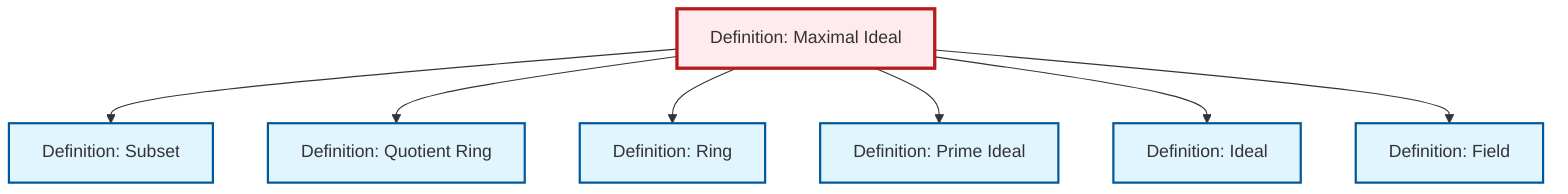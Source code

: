 graph TD
    classDef definition fill:#e1f5fe,stroke:#01579b,stroke-width:2px
    classDef theorem fill:#f3e5f5,stroke:#4a148c,stroke-width:2px
    classDef axiom fill:#fff3e0,stroke:#e65100,stroke-width:2px
    classDef example fill:#e8f5e9,stroke:#1b5e20,stroke-width:2px
    classDef current fill:#ffebee,stroke:#b71c1c,stroke-width:3px
    def-ring["Definition: Ring"]:::definition
    def-ideal["Definition: Ideal"]:::definition
    def-subset["Definition: Subset"]:::definition
    def-maximal-ideal["Definition: Maximal Ideal"]:::definition
    def-prime-ideal["Definition: Prime Ideal"]:::definition
    def-quotient-ring["Definition: Quotient Ring"]:::definition
    def-field["Definition: Field"]:::definition
    def-maximal-ideal --> def-subset
    def-maximal-ideal --> def-quotient-ring
    def-maximal-ideal --> def-ring
    def-maximal-ideal --> def-prime-ideal
    def-maximal-ideal --> def-ideal
    def-maximal-ideal --> def-field
    class def-maximal-ideal current